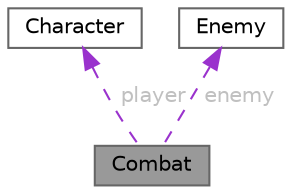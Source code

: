 digraph "Combat"
{
 // LATEX_PDF_SIZE
  bgcolor="transparent";
  edge [fontname=Helvetica,fontsize=10,labelfontname=Helvetica,labelfontsize=10];
  node [fontname=Helvetica,fontsize=10,shape=box,height=0.2,width=0.4];
  Node1 [id="Node000001",label="Combat",height=0.2,width=0.4,color="gray40", fillcolor="grey60", style="filled", fontcolor="black",tooltip=" "];
  Node2 -> Node1 [id="edge1_Node000001_Node000002",dir="back",color="darkorchid3",style="dashed",tooltip=" ",label=" player",fontcolor="grey" ];
  Node2 [id="Node000002",label="Character",height=0.2,width=0.4,color="gray40", fillcolor="white", style="filled",URL="$classCharacter.html",tooltip=" "];
  Node3 -> Node1 [id="edge2_Node000001_Node000003",dir="back",color="darkorchid3",style="dashed",tooltip=" ",label=" enemy",fontcolor="grey" ];
  Node3 [id="Node000003",label="Enemy",height=0.2,width=0.4,color="gray40", fillcolor="white", style="filled",URL="$classEnemy.html",tooltip=" "];
}
